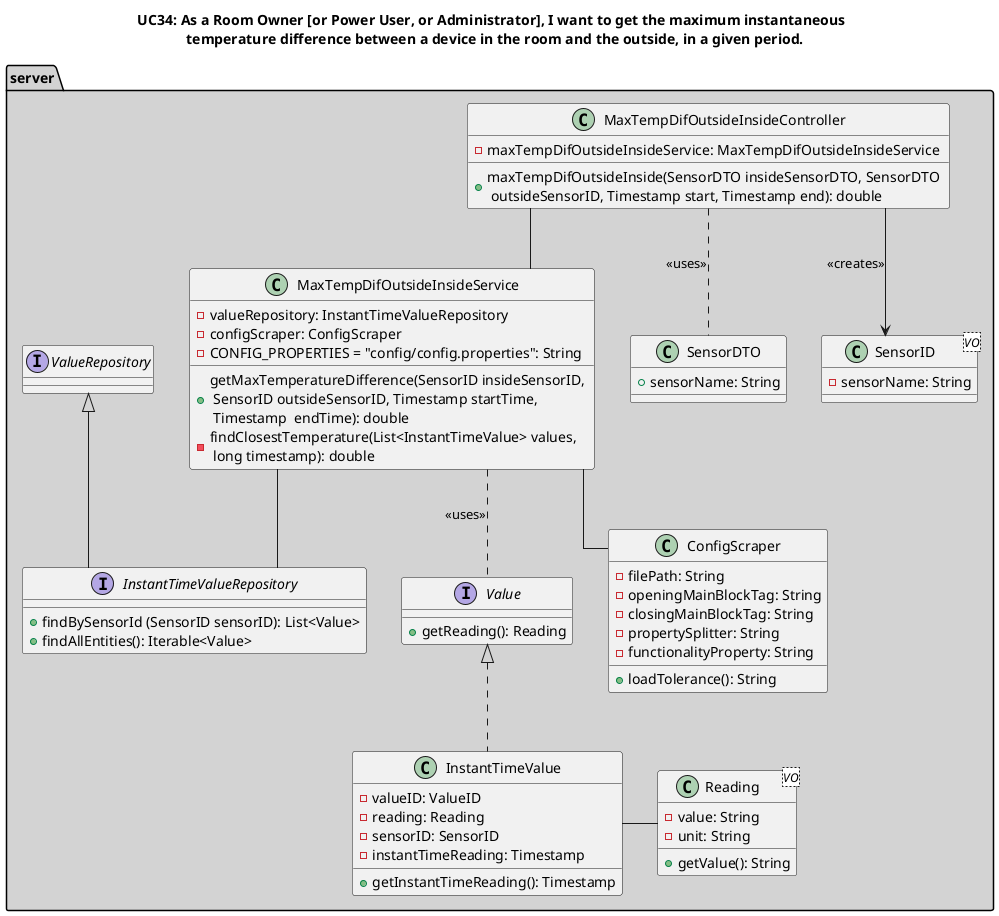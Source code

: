 @startuml
'https://plantuml.com/class-diagram
skinparam linetype ortho
title UC34: As a Room Owner [or Power User, or Administrator], I want to get the maximum instantaneous \n temperature difference between a device in the room and the outside, in a given period.

package server #LightGray {

class MaxTempDifOutsideInsideController {
    -maxTempDifOutsideInsideService: MaxTempDifOutsideInsideService
    +maxTempDifOutsideInside(SensorDTO insideSensorDTO, SensorDTO \n outsideSensorID, Timestamp start, Timestamp end): double
}

class MaxTempDifOutsideInsideService {
    -valueRepository: InstantTimeValueRepository
    -configScraper: ConfigScraper
    -CONFIG_PROPERTIES = "config/config.properties": String
    +getMaxTemperatureDifference(SensorID insideSensorID, \n SensorID outsideSensorID, Timestamp startTime, \n Timestamp  endTime): double
    -findClosestTemperature(List<InstantTimeValue> values, \n long timestamp): double
}

class SensorDTO {
    +sensorName: String
}

class SensorID <VO> {
    -sensorName: String
}

interface InstantTimeValueRepository extends ValueRepository{
    +findBySensorId (SensorID sensorID): List<Value>
    +findAllEntities(): Iterable<Value>
}

interface Value{
    +getReading(): Reading
}

class InstantTimeValue implements Value {
    -valueID: ValueID
    -reading: Reading
    -sensorID: SensorID
    -instantTimeReading: Timestamp
    +getInstantTimeReading(): Timestamp
}

class Reading <VO> {
    -value: String
    -unit: String
    +getValue(): String
}


class ConfigScraper{
    -filePath: String
    -openingMainBlockTag: String
    -closingMainBlockTag: String
    -propertySplitter: String
    -functionalityProperty: String
    +loadTolerance(): String
}

MaxTempDifOutsideInsideController -- MaxTempDifOutsideInsideService
MaxTempDifOutsideInsideController .. SensorDTO : <<uses>>
MaxTempDifOutsideInsideController --> SensorID: <<creates>>
MaxTempDifOutsideInsideService .. Value: <<uses>>
MaxTempDifOutsideInsideService -- InstantTimeValueRepository
MaxTempDifOutsideInsideService -- ConfigScraper
InstantTimeValue - Reading

}
@enduml